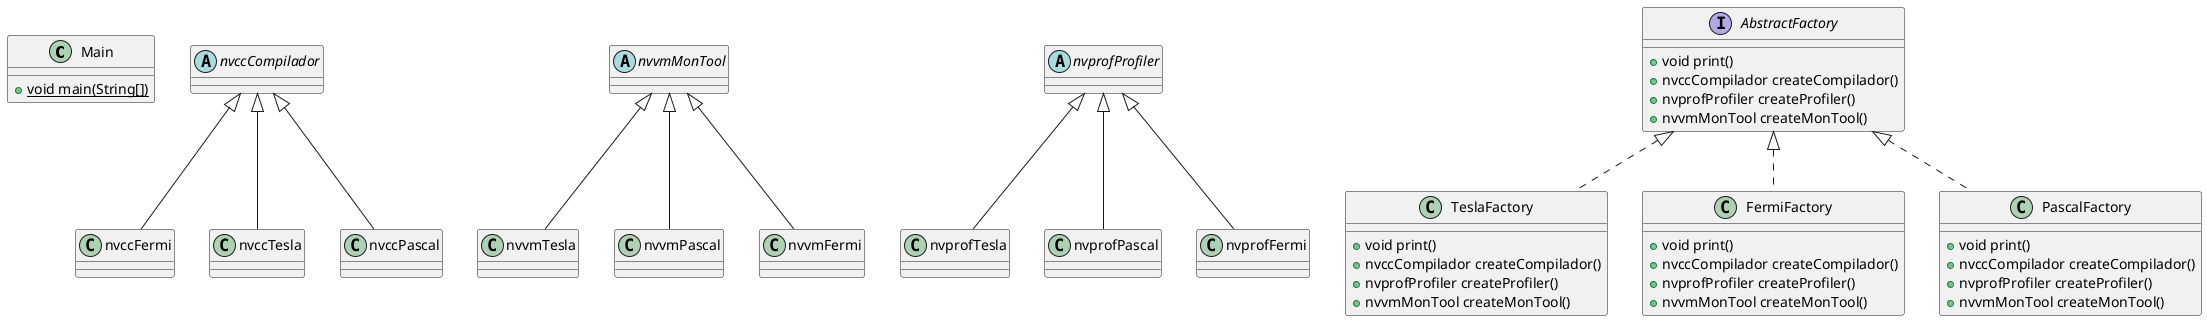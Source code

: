 @startuml
class Main {
+ {static} void main(String[])
}
abstract class nvccCompilador {
}
class nvvmTesla {
}
class nvprofTesla {
}
abstract class nvvmMonTool {
}
abstract class nvprofProfiler {
}
class TeslaFactory {
+ void print()
+ nvccCompilador createCompilador()
+ nvprofProfiler createProfiler()
+ nvvmMonTool createMonTool()
}
class nvccFermi {
}
class nvccTesla {
}
class nvvmPascal {
}
class nvprofPascal {
}
class FermiFactory {
+ void print()
+ nvccCompilador createCompilador()
+ nvprofProfiler createProfiler()
+ nvvmMonTool createMonTool()
}
interface AbstractFactory {
+ void print()
+ nvccCompilador createCompilador()
+ nvprofProfiler createProfiler()
+ nvvmMonTool createMonTool()
}
class nvccPascal {
}
class PascalFactory {
+ void print()
+ nvccCompilador createCompilador()
+ nvprofProfiler createProfiler()
+ nvvmMonTool createMonTool()
}
class nvprofFermi {
}
class nvvmFermi {
}


nvvmMonTool <|-- nvvmTesla
nvprofProfiler <|-- nvprofTesla
AbstractFactory <|.. TeslaFactory
nvccCompilador <|-- nvccFermi
nvccCompilador <|-- nvccTesla
nvvmMonTool <|-- nvvmPascal
nvprofProfiler <|-- nvprofPascal
AbstractFactory <|.. FermiFactory
nvccCompilador <|-- nvccPascal
AbstractFactory <|.. PascalFactory
nvprofProfiler <|-- nvprofFermi
nvvmMonTool <|-- nvvmFermi
@enduml